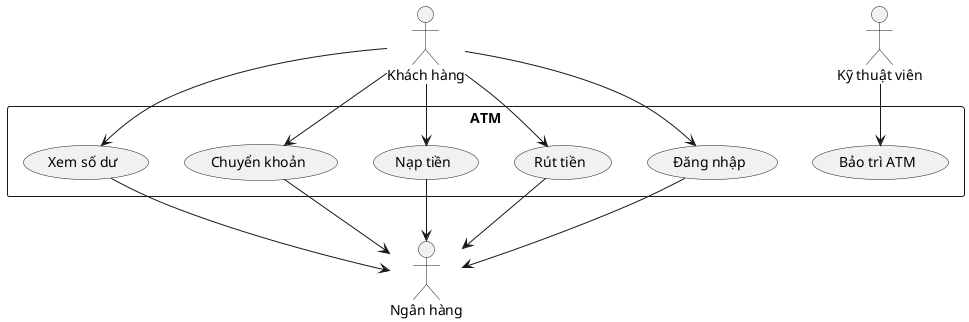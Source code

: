 @startuml
actor "Khách hàng" as Customer
actor "Kỹ thuật viên" as Technician
actor "Ngân hàng" as Bank

rectangle ATM {
  Customer --> (Đăng nhập)
  Customer --> (Rút tiền)
  Customer --> (Nạp tiền)
  Customer --> (Chuyển khoản)
  Customer --> (Xem số dư)

  Technician --> (Bảo trì ATM)

  (Đăng nhập) --> Bank
  (Rút tiền) --> Bank
  (Nạp tiền) --> Bank
  (Chuyển khoản) --> Bank
  (Xem số dư) --> Bank
}
@enduml

